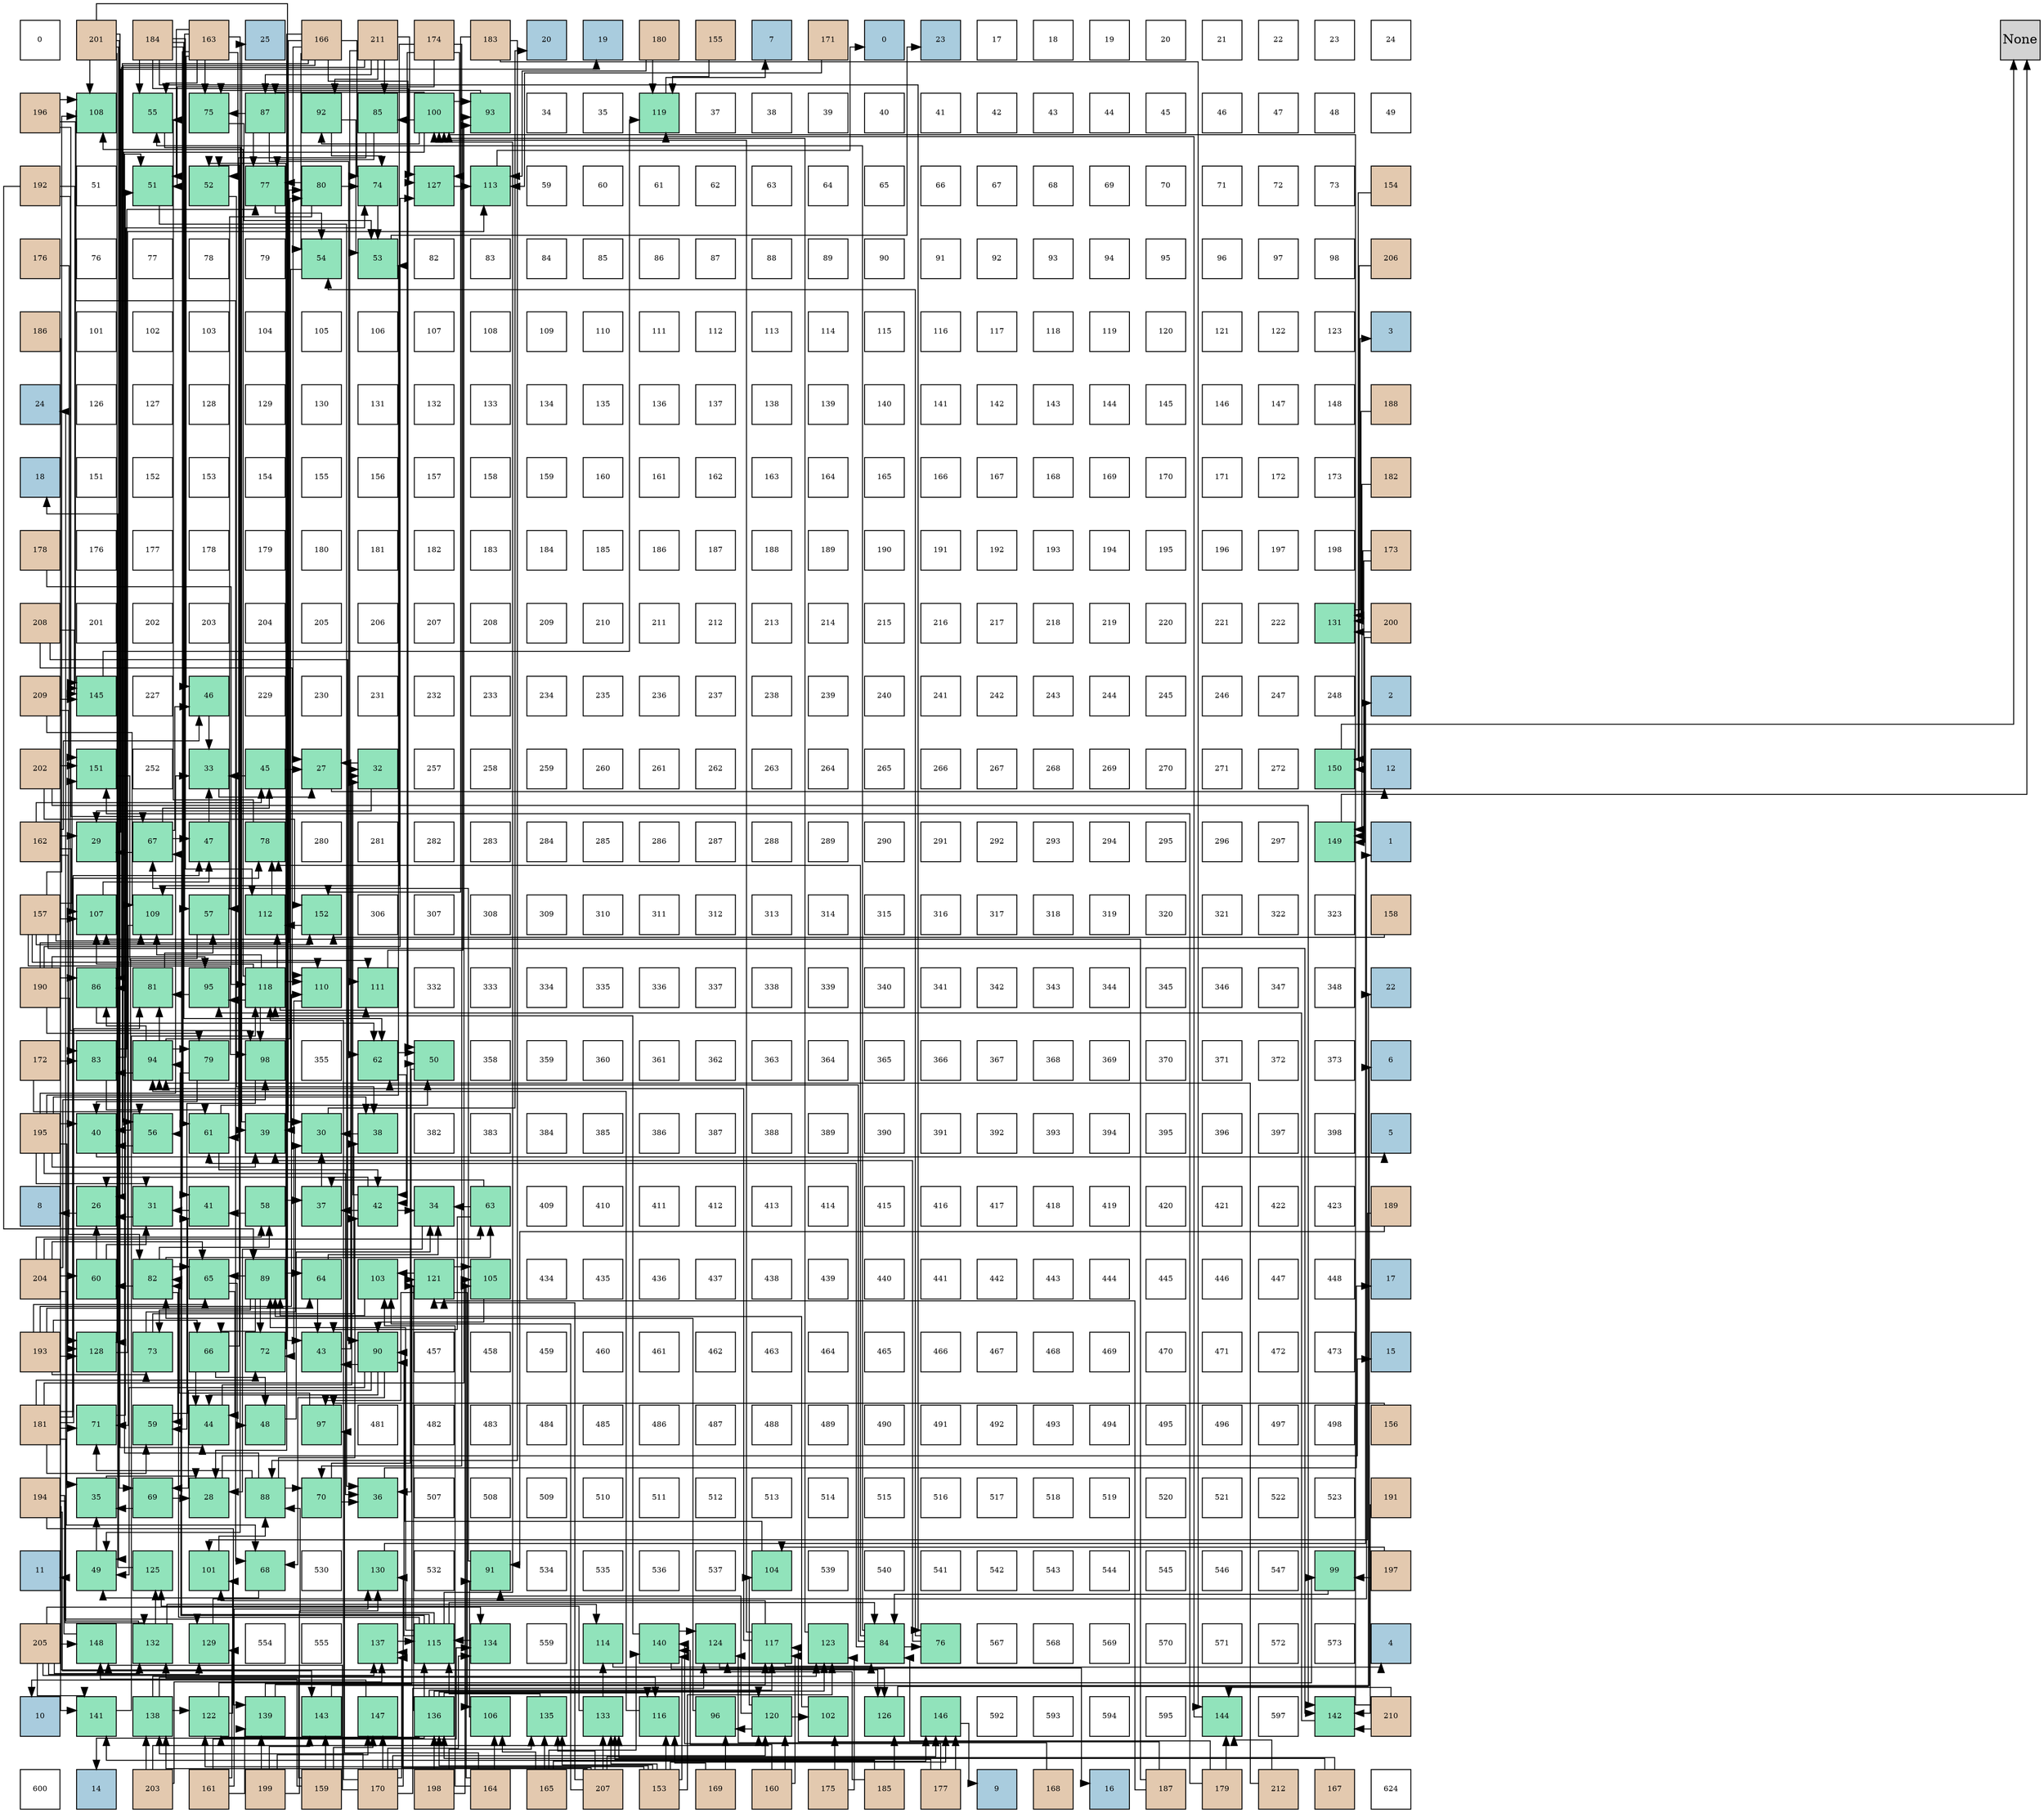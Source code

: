 digraph layout{
 rankdir=TB;
 splines=ortho;
 node [style=filled shape=square fixedsize=true width=0.6];
0[label="0", fontsize=8, fillcolor="#ffffff"];
1[label="201", fontsize=8, fillcolor="#e3c9af"];
2[label="184", fontsize=8, fillcolor="#e3c9af"];
3[label="163", fontsize=8, fillcolor="#e3c9af"];
4[label="25", fontsize=8, fillcolor="#a9ccde"];
5[label="166", fontsize=8, fillcolor="#e3c9af"];
6[label="211", fontsize=8, fillcolor="#e3c9af"];
7[label="174", fontsize=8, fillcolor="#e3c9af"];
8[label="183", fontsize=8, fillcolor="#e3c9af"];
9[label="20", fontsize=8, fillcolor="#a9ccde"];
10[label="19", fontsize=8, fillcolor="#a9ccde"];
11[label="180", fontsize=8, fillcolor="#e3c9af"];
12[label="155", fontsize=8, fillcolor="#e3c9af"];
13[label="7", fontsize=8, fillcolor="#a9ccde"];
14[label="171", fontsize=8, fillcolor="#e3c9af"];
15[label="0", fontsize=8, fillcolor="#a9ccde"];
16[label="23", fontsize=8, fillcolor="#a9ccde"];
17[label="17", fontsize=8, fillcolor="#ffffff"];
18[label="18", fontsize=8, fillcolor="#ffffff"];
19[label="19", fontsize=8, fillcolor="#ffffff"];
20[label="20", fontsize=8, fillcolor="#ffffff"];
21[label="21", fontsize=8, fillcolor="#ffffff"];
22[label="22", fontsize=8, fillcolor="#ffffff"];
23[label="23", fontsize=8, fillcolor="#ffffff"];
24[label="24", fontsize=8, fillcolor="#ffffff"];
25[label="196", fontsize=8, fillcolor="#e3c9af"];
26[label="108", fontsize=8, fillcolor="#91e3bb"];
27[label="55", fontsize=8, fillcolor="#91e3bb"];
28[label="75", fontsize=8, fillcolor="#91e3bb"];
29[label="87", fontsize=8, fillcolor="#91e3bb"];
30[label="92", fontsize=8, fillcolor="#91e3bb"];
31[label="85", fontsize=8, fillcolor="#91e3bb"];
32[label="100", fontsize=8, fillcolor="#91e3bb"];
33[label="93", fontsize=8, fillcolor="#91e3bb"];
34[label="34", fontsize=8, fillcolor="#ffffff"];
35[label="35", fontsize=8, fillcolor="#ffffff"];
36[label="119", fontsize=8, fillcolor="#91e3bb"];
37[label="37", fontsize=8, fillcolor="#ffffff"];
38[label="38", fontsize=8, fillcolor="#ffffff"];
39[label="39", fontsize=8, fillcolor="#ffffff"];
40[label="40", fontsize=8, fillcolor="#ffffff"];
41[label="41", fontsize=8, fillcolor="#ffffff"];
42[label="42", fontsize=8, fillcolor="#ffffff"];
43[label="43", fontsize=8, fillcolor="#ffffff"];
44[label="44", fontsize=8, fillcolor="#ffffff"];
45[label="45", fontsize=8, fillcolor="#ffffff"];
46[label="46", fontsize=8, fillcolor="#ffffff"];
47[label="47", fontsize=8, fillcolor="#ffffff"];
48[label="48", fontsize=8, fillcolor="#ffffff"];
49[label="49", fontsize=8, fillcolor="#ffffff"];
50[label="192", fontsize=8, fillcolor="#e3c9af"];
51[label="51", fontsize=8, fillcolor="#ffffff"];
52[label="51", fontsize=8, fillcolor="#91e3bb"];
53[label="52", fontsize=8, fillcolor="#91e3bb"];
54[label="77", fontsize=8, fillcolor="#91e3bb"];
55[label="80", fontsize=8, fillcolor="#91e3bb"];
56[label="74", fontsize=8, fillcolor="#91e3bb"];
57[label="127", fontsize=8, fillcolor="#91e3bb"];
58[label="113", fontsize=8, fillcolor="#91e3bb"];
59[label="59", fontsize=8, fillcolor="#ffffff"];
60[label="60", fontsize=8, fillcolor="#ffffff"];
61[label="61", fontsize=8, fillcolor="#ffffff"];
62[label="62", fontsize=8, fillcolor="#ffffff"];
63[label="63", fontsize=8, fillcolor="#ffffff"];
64[label="64", fontsize=8, fillcolor="#ffffff"];
65[label="65", fontsize=8, fillcolor="#ffffff"];
66[label="66", fontsize=8, fillcolor="#ffffff"];
67[label="67", fontsize=8, fillcolor="#ffffff"];
68[label="68", fontsize=8, fillcolor="#ffffff"];
69[label="69", fontsize=8, fillcolor="#ffffff"];
70[label="70", fontsize=8, fillcolor="#ffffff"];
71[label="71", fontsize=8, fillcolor="#ffffff"];
72[label="72", fontsize=8, fillcolor="#ffffff"];
73[label="73", fontsize=8, fillcolor="#ffffff"];
74[label="154", fontsize=8, fillcolor="#e3c9af"];
75[label="176", fontsize=8, fillcolor="#e3c9af"];
76[label="76", fontsize=8, fillcolor="#ffffff"];
77[label="77", fontsize=8, fillcolor="#ffffff"];
78[label="78", fontsize=8, fillcolor="#ffffff"];
79[label="79", fontsize=8, fillcolor="#ffffff"];
80[label="54", fontsize=8, fillcolor="#91e3bb"];
81[label="53", fontsize=8, fillcolor="#91e3bb"];
82[label="82", fontsize=8, fillcolor="#ffffff"];
83[label="83", fontsize=8, fillcolor="#ffffff"];
84[label="84", fontsize=8, fillcolor="#ffffff"];
85[label="85", fontsize=8, fillcolor="#ffffff"];
86[label="86", fontsize=8, fillcolor="#ffffff"];
87[label="87", fontsize=8, fillcolor="#ffffff"];
88[label="88", fontsize=8, fillcolor="#ffffff"];
89[label="89", fontsize=8, fillcolor="#ffffff"];
90[label="90", fontsize=8, fillcolor="#ffffff"];
91[label="91", fontsize=8, fillcolor="#ffffff"];
92[label="92", fontsize=8, fillcolor="#ffffff"];
93[label="93", fontsize=8, fillcolor="#ffffff"];
94[label="94", fontsize=8, fillcolor="#ffffff"];
95[label="95", fontsize=8, fillcolor="#ffffff"];
96[label="96", fontsize=8, fillcolor="#ffffff"];
97[label="97", fontsize=8, fillcolor="#ffffff"];
98[label="98", fontsize=8, fillcolor="#ffffff"];
99[label="206", fontsize=8, fillcolor="#e3c9af"];
100[label="186", fontsize=8, fillcolor="#e3c9af"];
101[label="101", fontsize=8, fillcolor="#ffffff"];
102[label="102", fontsize=8, fillcolor="#ffffff"];
103[label="103", fontsize=8, fillcolor="#ffffff"];
104[label="104", fontsize=8, fillcolor="#ffffff"];
105[label="105", fontsize=8, fillcolor="#ffffff"];
106[label="106", fontsize=8, fillcolor="#ffffff"];
107[label="107", fontsize=8, fillcolor="#ffffff"];
108[label="108", fontsize=8, fillcolor="#ffffff"];
109[label="109", fontsize=8, fillcolor="#ffffff"];
110[label="110", fontsize=8, fillcolor="#ffffff"];
111[label="111", fontsize=8, fillcolor="#ffffff"];
112[label="112", fontsize=8, fillcolor="#ffffff"];
113[label="113", fontsize=8, fillcolor="#ffffff"];
114[label="114", fontsize=8, fillcolor="#ffffff"];
115[label="115", fontsize=8, fillcolor="#ffffff"];
116[label="116", fontsize=8, fillcolor="#ffffff"];
117[label="117", fontsize=8, fillcolor="#ffffff"];
118[label="118", fontsize=8, fillcolor="#ffffff"];
119[label="119", fontsize=8, fillcolor="#ffffff"];
120[label="120", fontsize=8, fillcolor="#ffffff"];
121[label="121", fontsize=8, fillcolor="#ffffff"];
122[label="122", fontsize=8, fillcolor="#ffffff"];
123[label="123", fontsize=8, fillcolor="#ffffff"];
124[label="3", fontsize=8, fillcolor="#a9ccde"];
125[label="24", fontsize=8, fillcolor="#a9ccde"];
126[label="126", fontsize=8, fillcolor="#ffffff"];
127[label="127", fontsize=8, fillcolor="#ffffff"];
128[label="128", fontsize=8, fillcolor="#ffffff"];
129[label="129", fontsize=8, fillcolor="#ffffff"];
130[label="130", fontsize=8, fillcolor="#ffffff"];
131[label="131", fontsize=8, fillcolor="#ffffff"];
132[label="132", fontsize=8, fillcolor="#ffffff"];
133[label="133", fontsize=8, fillcolor="#ffffff"];
134[label="134", fontsize=8, fillcolor="#ffffff"];
135[label="135", fontsize=8, fillcolor="#ffffff"];
136[label="136", fontsize=8, fillcolor="#ffffff"];
137[label="137", fontsize=8, fillcolor="#ffffff"];
138[label="138", fontsize=8, fillcolor="#ffffff"];
139[label="139", fontsize=8, fillcolor="#ffffff"];
140[label="140", fontsize=8, fillcolor="#ffffff"];
141[label="141", fontsize=8, fillcolor="#ffffff"];
142[label="142", fontsize=8, fillcolor="#ffffff"];
143[label="143", fontsize=8, fillcolor="#ffffff"];
144[label="144", fontsize=8, fillcolor="#ffffff"];
145[label="145", fontsize=8, fillcolor="#ffffff"];
146[label="146", fontsize=8, fillcolor="#ffffff"];
147[label="147", fontsize=8, fillcolor="#ffffff"];
148[label="148", fontsize=8, fillcolor="#ffffff"];
149[label="188", fontsize=8, fillcolor="#e3c9af"];
150[label="18", fontsize=8, fillcolor="#a9ccde"];
151[label="151", fontsize=8, fillcolor="#ffffff"];
152[label="152", fontsize=8, fillcolor="#ffffff"];
153[label="153", fontsize=8, fillcolor="#ffffff"];
154[label="154", fontsize=8, fillcolor="#ffffff"];
155[label="155", fontsize=8, fillcolor="#ffffff"];
156[label="156", fontsize=8, fillcolor="#ffffff"];
157[label="157", fontsize=8, fillcolor="#ffffff"];
158[label="158", fontsize=8, fillcolor="#ffffff"];
159[label="159", fontsize=8, fillcolor="#ffffff"];
160[label="160", fontsize=8, fillcolor="#ffffff"];
161[label="161", fontsize=8, fillcolor="#ffffff"];
162[label="162", fontsize=8, fillcolor="#ffffff"];
163[label="163", fontsize=8, fillcolor="#ffffff"];
164[label="164", fontsize=8, fillcolor="#ffffff"];
165[label="165", fontsize=8, fillcolor="#ffffff"];
166[label="166", fontsize=8, fillcolor="#ffffff"];
167[label="167", fontsize=8, fillcolor="#ffffff"];
168[label="168", fontsize=8, fillcolor="#ffffff"];
169[label="169", fontsize=8, fillcolor="#ffffff"];
170[label="170", fontsize=8, fillcolor="#ffffff"];
171[label="171", fontsize=8, fillcolor="#ffffff"];
172[label="172", fontsize=8, fillcolor="#ffffff"];
173[label="173", fontsize=8, fillcolor="#ffffff"];
174[label="182", fontsize=8, fillcolor="#e3c9af"];
175[label="178", fontsize=8, fillcolor="#e3c9af"];
176[label="176", fontsize=8, fillcolor="#ffffff"];
177[label="177", fontsize=8, fillcolor="#ffffff"];
178[label="178", fontsize=8, fillcolor="#ffffff"];
179[label="179", fontsize=8, fillcolor="#ffffff"];
180[label="180", fontsize=8, fillcolor="#ffffff"];
181[label="181", fontsize=8, fillcolor="#ffffff"];
182[label="182", fontsize=8, fillcolor="#ffffff"];
183[label="183", fontsize=8, fillcolor="#ffffff"];
184[label="184", fontsize=8, fillcolor="#ffffff"];
185[label="185", fontsize=8, fillcolor="#ffffff"];
186[label="186", fontsize=8, fillcolor="#ffffff"];
187[label="187", fontsize=8, fillcolor="#ffffff"];
188[label="188", fontsize=8, fillcolor="#ffffff"];
189[label="189", fontsize=8, fillcolor="#ffffff"];
190[label="190", fontsize=8, fillcolor="#ffffff"];
191[label="191", fontsize=8, fillcolor="#ffffff"];
192[label="192", fontsize=8, fillcolor="#ffffff"];
193[label="193", fontsize=8, fillcolor="#ffffff"];
194[label="194", fontsize=8, fillcolor="#ffffff"];
195[label="195", fontsize=8, fillcolor="#ffffff"];
196[label="196", fontsize=8, fillcolor="#ffffff"];
197[label="197", fontsize=8, fillcolor="#ffffff"];
198[label="198", fontsize=8, fillcolor="#ffffff"];
199[label="173", fontsize=8, fillcolor="#e3c9af"];
200[label="208", fontsize=8, fillcolor="#e3c9af"];
201[label="201", fontsize=8, fillcolor="#ffffff"];
202[label="202", fontsize=8, fillcolor="#ffffff"];
203[label="203", fontsize=8, fillcolor="#ffffff"];
204[label="204", fontsize=8, fillcolor="#ffffff"];
205[label="205", fontsize=8, fillcolor="#ffffff"];
206[label="206", fontsize=8, fillcolor="#ffffff"];
207[label="207", fontsize=8, fillcolor="#ffffff"];
208[label="208", fontsize=8, fillcolor="#ffffff"];
209[label="209", fontsize=8, fillcolor="#ffffff"];
210[label="210", fontsize=8, fillcolor="#ffffff"];
211[label="211", fontsize=8, fillcolor="#ffffff"];
212[label="212", fontsize=8, fillcolor="#ffffff"];
213[label="213", fontsize=8, fillcolor="#ffffff"];
214[label="214", fontsize=8, fillcolor="#ffffff"];
215[label="215", fontsize=8, fillcolor="#ffffff"];
216[label="216", fontsize=8, fillcolor="#ffffff"];
217[label="217", fontsize=8, fillcolor="#ffffff"];
218[label="218", fontsize=8, fillcolor="#ffffff"];
219[label="219", fontsize=8, fillcolor="#ffffff"];
220[label="220", fontsize=8, fillcolor="#ffffff"];
221[label="221", fontsize=8, fillcolor="#ffffff"];
222[label="222", fontsize=8, fillcolor="#ffffff"];
223[label="131", fontsize=8, fillcolor="#91e3bb"];
224[label="200", fontsize=8, fillcolor="#e3c9af"];
225[label="209", fontsize=8, fillcolor="#e3c9af"];
226[label="145", fontsize=8, fillcolor="#91e3bb"];
227[label="227", fontsize=8, fillcolor="#ffffff"];
228[label="46", fontsize=8, fillcolor="#91e3bb"];
229[label="229", fontsize=8, fillcolor="#ffffff"];
230[label="230", fontsize=8, fillcolor="#ffffff"];
231[label="231", fontsize=8, fillcolor="#ffffff"];
232[label="232", fontsize=8, fillcolor="#ffffff"];
233[label="233", fontsize=8, fillcolor="#ffffff"];
234[label="234", fontsize=8, fillcolor="#ffffff"];
235[label="235", fontsize=8, fillcolor="#ffffff"];
236[label="236", fontsize=8, fillcolor="#ffffff"];
237[label="237", fontsize=8, fillcolor="#ffffff"];
238[label="238", fontsize=8, fillcolor="#ffffff"];
239[label="239", fontsize=8, fillcolor="#ffffff"];
240[label="240", fontsize=8, fillcolor="#ffffff"];
241[label="241", fontsize=8, fillcolor="#ffffff"];
242[label="242", fontsize=8, fillcolor="#ffffff"];
243[label="243", fontsize=8, fillcolor="#ffffff"];
244[label="244", fontsize=8, fillcolor="#ffffff"];
245[label="245", fontsize=8, fillcolor="#ffffff"];
246[label="246", fontsize=8, fillcolor="#ffffff"];
247[label="247", fontsize=8, fillcolor="#ffffff"];
248[label="248", fontsize=8, fillcolor="#ffffff"];
249[label="2", fontsize=8, fillcolor="#a9ccde"];
250[label="202", fontsize=8, fillcolor="#e3c9af"];
251[label="151", fontsize=8, fillcolor="#91e3bb"];
252[label="252", fontsize=8, fillcolor="#ffffff"];
253[label="33", fontsize=8, fillcolor="#91e3bb"];
254[label="45", fontsize=8, fillcolor="#91e3bb"];
255[label="27", fontsize=8, fillcolor="#91e3bb"];
256[label="32", fontsize=8, fillcolor="#91e3bb"];
257[label="257", fontsize=8, fillcolor="#ffffff"];
258[label="258", fontsize=8, fillcolor="#ffffff"];
259[label="259", fontsize=8, fillcolor="#ffffff"];
260[label="260", fontsize=8, fillcolor="#ffffff"];
261[label="261", fontsize=8, fillcolor="#ffffff"];
262[label="262", fontsize=8, fillcolor="#ffffff"];
263[label="263", fontsize=8, fillcolor="#ffffff"];
264[label="264", fontsize=8, fillcolor="#ffffff"];
265[label="265", fontsize=8, fillcolor="#ffffff"];
266[label="266", fontsize=8, fillcolor="#ffffff"];
267[label="267", fontsize=8, fillcolor="#ffffff"];
268[label="268", fontsize=8, fillcolor="#ffffff"];
269[label="269", fontsize=8, fillcolor="#ffffff"];
270[label="270", fontsize=8, fillcolor="#ffffff"];
271[label="271", fontsize=8, fillcolor="#ffffff"];
272[label="272", fontsize=8, fillcolor="#ffffff"];
273[label="150", fontsize=8, fillcolor="#91e3bb"];
274[label="12", fontsize=8, fillcolor="#a9ccde"];
275[label="162", fontsize=8, fillcolor="#e3c9af"];
276[label="29", fontsize=8, fillcolor="#91e3bb"];
277[label="67", fontsize=8, fillcolor="#91e3bb"];
278[label="47", fontsize=8, fillcolor="#91e3bb"];
279[label="78", fontsize=8, fillcolor="#91e3bb"];
280[label="280", fontsize=8, fillcolor="#ffffff"];
281[label="281", fontsize=8, fillcolor="#ffffff"];
282[label="282", fontsize=8, fillcolor="#ffffff"];
283[label="283", fontsize=8, fillcolor="#ffffff"];
284[label="284", fontsize=8, fillcolor="#ffffff"];
285[label="285", fontsize=8, fillcolor="#ffffff"];
286[label="286", fontsize=8, fillcolor="#ffffff"];
287[label="287", fontsize=8, fillcolor="#ffffff"];
288[label="288", fontsize=8, fillcolor="#ffffff"];
289[label="289", fontsize=8, fillcolor="#ffffff"];
290[label="290", fontsize=8, fillcolor="#ffffff"];
291[label="291", fontsize=8, fillcolor="#ffffff"];
292[label="292", fontsize=8, fillcolor="#ffffff"];
293[label="293", fontsize=8, fillcolor="#ffffff"];
294[label="294", fontsize=8, fillcolor="#ffffff"];
295[label="295", fontsize=8, fillcolor="#ffffff"];
296[label="296", fontsize=8, fillcolor="#ffffff"];
297[label="297", fontsize=8, fillcolor="#ffffff"];
298[label="149", fontsize=8, fillcolor="#91e3bb"];
299[label="1", fontsize=8, fillcolor="#a9ccde"];
300[label="157", fontsize=8, fillcolor="#e3c9af"];
301[label="107", fontsize=8, fillcolor="#91e3bb"];
302[label="109", fontsize=8, fillcolor="#91e3bb"];
303[label="57", fontsize=8, fillcolor="#91e3bb"];
304[label="112", fontsize=8, fillcolor="#91e3bb"];
305[label="152", fontsize=8, fillcolor="#91e3bb"];
306[label="306", fontsize=8, fillcolor="#ffffff"];
307[label="307", fontsize=8, fillcolor="#ffffff"];
308[label="308", fontsize=8, fillcolor="#ffffff"];
309[label="309", fontsize=8, fillcolor="#ffffff"];
310[label="310", fontsize=8, fillcolor="#ffffff"];
311[label="311", fontsize=8, fillcolor="#ffffff"];
312[label="312", fontsize=8, fillcolor="#ffffff"];
313[label="313", fontsize=8, fillcolor="#ffffff"];
314[label="314", fontsize=8, fillcolor="#ffffff"];
315[label="315", fontsize=8, fillcolor="#ffffff"];
316[label="316", fontsize=8, fillcolor="#ffffff"];
317[label="317", fontsize=8, fillcolor="#ffffff"];
318[label="318", fontsize=8, fillcolor="#ffffff"];
319[label="319", fontsize=8, fillcolor="#ffffff"];
320[label="320", fontsize=8, fillcolor="#ffffff"];
321[label="321", fontsize=8, fillcolor="#ffffff"];
322[label="322", fontsize=8, fillcolor="#ffffff"];
323[label="323", fontsize=8, fillcolor="#ffffff"];
324[label="158", fontsize=8, fillcolor="#e3c9af"];
325[label="190", fontsize=8, fillcolor="#e3c9af"];
326[label="86", fontsize=8, fillcolor="#91e3bb"];
327[label="81", fontsize=8, fillcolor="#91e3bb"];
328[label="95", fontsize=8, fillcolor="#91e3bb"];
329[label="118", fontsize=8, fillcolor="#91e3bb"];
330[label="110", fontsize=8, fillcolor="#91e3bb"];
331[label="111", fontsize=8, fillcolor="#91e3bb"];
332[label="332", fontsize=8, fillcolor="#ffffff"];
333[label="333", fontsize=8, fillcolor="#ffffff"];
334[label="334", fontsize=8, fillcolor="#ffffff"];
335[label="335", fontsize=8, fillcolor="#ffffff"];
336[label="336", fontsize=8, fillcolor="#ffffff"];
337[label="337", fontsize=8, fillcolor="#ffffff"];
338[label="338", fontsize=8, fillcolor="#ffffff"];
339[label="339", fontsize=8, fillcolor="#ffffff"];
340[label="340", fontsize=8, fillcolor="#ffffff"];
341[label="341", fontsize=8, fillcolor="#ffffff"];
342[label="342", fontsize=8, fillcolor="#ffffff"];
343[label="343", fontsize=8, fillcolor="#ffffff"];
344[label="344", fontsize=8, fillcolor="#ffffff"];
345[label="345", fontsize=8, fillcolor="#ffffff"];
346[label="346", fontsize=8, fillcolor="#ffffff"];
347[label="347", fontsize=8, fillcolor="#ffffff"];
348[label="348", fontsize=8, fillcolor="#ffffff"];
349[label="22", fontsize=8, fillcolor="#a9ccde"];
350[label="172", fontsize=8, fillcolor="#e3c9af"];
351[label="83", fontsize=8, fillcolor="#91e3bb"];
352[label="94", fontsize=8, fillcolor="#91e3bb"];
353[label="79", fontsize=8, fillcolor="#91e3bb"];
354[label="98", fontsize=8, fillcolor="#91e3bb"];
355[label="355", fontsize=8, fillcolor="#ffffff"];
356[label="62", fontsize=8, fillcolor="#91e3bb"];
357[label="50", fontsize=8, fillcolor="#91e3bb"];
358[label="358", fontsize=8, fillcolor="#ffffff"];
359[label="359", fontsize=8, fillcolor="#ffffff"];
360[label="360", fontsize=8, fillcolor="#ffffff"];
361[label="361", fontsize=8, fillcolor="#ffffff"];
362[label="362", fontsize=8, fillcolor="#ffffff"];
363[label="363", fontsize=8, fillcolor="#ffffff"];
364[label="364", fontsize=8, fillcolor="#ffffff"];
365[label="365", fontsize=8, fillcolor="#ffffff"];
366[label="366", fontsize=8, fillcolor="#ffffff"];
367[label="367", fontsize=8, fillcolor="#ffffff"];
368[label="368", fontsize=8, fillcolor="#ffffff"];
369[label="369", fontsize=8, fillcolor="#ffffff"];
370[label="370", fontsize=8, fillcolor="#ffffff"];
371[label="371", fontsize=8, fillcolor="#ffffff"];
372[label="372", fontsize=8, fillcolor="#ffffff"];
373[label="373", fontsize=8, fillcolor="#ffffff"];
374[label="6", fontsize=8, fillcolor="#a9ccde"];
375[label="195", fontsize=8, fillcolor="#e3c9af"];
376[label="40", fontsize=8, fillcolor="#91e3bb"];
377[label="56", fontsize=8, fillcolor="#91e3bb"];
378[label="61", fontsize=8, fillcolor="#91e3bb"];
379[label="39", fontsize=8, fillcolor="#91e3bb"];
380[label="30", fontsize=8, fillcolor="#91e3bb"];
381[label="38", fontsize=8, fillcolor="#91e3bb"];
382[label="382", fontsize=8, fillcolor="#ffffff"];
383[label="383", fontsize=8, fillcolor="#ffffff"];
384[label="384", fontsize=8, fillcolor="#ffffff"];
385[label="385", fontsize=8, fillcolor="#ffffff"];
386[label="386", fontsize=8, fillcolor="#ffffff"];
387[label="387", fontsize=8, fillcolor="#ffffff"];
388[label="388", fontsize=8, fillcolor="#ffffff"];
389[label="389", fontsize=8, fillcolor="#ffffff"];
390[label="390", fontsize=8, fillcolor="#ffffff"];
391[label="391", fontsize=8, fillcolor="#ffffff"];
392[label="392", fontsize=8, fillcolor="#ffffff"];
393[label="393", fontsize=8, fillcolor="#ffffff"];
394[label="394", fontsize=8, fillcolor="#ffffff"];
395[label="395", fontsize=8, fillcolor="#ffffff"];
396[label="396", fontsize=8, fillcolor="#ffffff"];
397[label="397", fontsize=8, fillcolor="#ffffff"];
398[label="398", fontsize=8, fillcolor="#ffffff"];
399[label="5", fontsize=8, fillcolor="#a9ccde"];
400[label="8", fontsize=8, fillcolor="#a9ccde"];
401[label="26", fontsize=8, fillcolor="#91e3bb"];
402[label="31", fontsize=8, fillcolor="#91e3bb"];
403[label="41", fontsize=8, fillcolor="#91e3bb"];
404[label="58", fontsize=8, fillcolor="#91e3bb"];
405[label="37", fontsize=8, fillcolor="#91e3bb"];
406[label="42", fontsize=8, fillcolor="#91e3bb"];
407[label="34", fontsize=8, fillcolor="#91e3bb"];
408[label="63", fontsize=8, fillcolor="#91e3bb"];
409[label="409", fontsize=8, fillcolor="#ffffff"];
410[label="410", fontsize=8, fillcolor="#ffffff"];
411[label="411", fontsize=8, fillcolor="#ffffff"];
412[label="412", fontsize=8, fillcolor="#ffffff"];
413[label="413", fontsize=8, fillcolor="#ffffff"];
414[label="414", fontsize=8, fillcolor="#ffffff"];
415[label="415", fontsize=8, fillcolor="#ffffff"];
416[label="416", fontsize=8, fillcolor="#ffffff"];
417[label="417", fontsize=8, fillcolor="#ffffff"];
418[label="418", fontsize=8, fillcolor="#ffffff"];
419[label="419", fontsize=8, fillcolor="#ffffff"];
420[label="420", fontsize=8, fillcolor="#ffffff"];
421[label="421", fontsize=8, fillcolor="#ffffff"];
422[label="422", fontsize=8, fillcolor="#ffffff"];
423[label="423", fontsize=8, fillcolor="#ffffff"];
424[label="189", fontsize=8, fillcolor="#e3c9af"];
425[label="204", fontsize=8, fillcolor="#e3c9af"];
426[label="60", fontsize=8, fillcolor="#91e3bb"];
427[label="82", fontsize=8, fillcolor="#91e3bb"];
428[label="65", fontsize=8, fillcolor="#91e3bb"];
429[label="89", fontsize=8, fillcolor="#91e3bb"];
430[label="64", fontsize=8, fillcolor="#91e3bb"];
431[label="103", fontsize=8, fillcolor="#91e3bb"];
432[label="121", fontsize=8, fillcolor="#91e3bb"];
433[label="105", fontsize=8, fillcolor="#91e3bb"];
434[label="434", fontsize=8, fillcolor="#ffffff"];
435[label="435", fontsize=8, fillcolor="#ffffff"];
436[label="436", fontsize=8, fillcolor="#ffffff"];
437[label="437", fontsize=8, fillcolor="#ffffff"];
438[label="438", fontsize=8, fillcolor="#ffffff"];
439[label="439", fontsize=8, fillcolor="#ffffff"];
440[label="440", fontsize=8, fillcolor="#ffffff"];
441[label="441", fontsize=8, fillcolor="#ffffff"];
442[label="442", fontsize=8, fillcolor="#ffffff"];
443[label="443", fontsize=8, fillcolor="#ffffff"];
444[label="444", fontsize=8, fillcolor="#ffffff"];
445[label="445", fontsize=8, fillcolor="#ffffff"];
446[label="446", fontsize=8, fillcolor="#ffffff"];
447[label="447", fontsize=8, fillcolor="#ffffff"];
448[label="448", fontsize=8, fillcolor="#ffffff"];
449[label="17", fontsize=8, fillcolor="#a9ccde"];
450[label="193", fontsize=8, fillcolor="#e3c9af"];
451[label="128", fontsize=8, fillcolor="#91e3bb"];
452[label="73", fontsize=8, fillcolor="#91e3bb"];
453[label="66", fontsize=8, fillcolor="#91e3bb"];
454[label="72", fontsize=8, fillcolor="#91e3bb"];
455[label="43", fontsize=8, fillcolor="#91e3bb"];
456[label="90", fontsize=8, fillcolor="#91e3bb"];
457[label="457", fontsize=8, fillcolor="#ffffff"];
458[label="458", fontsize=8, fillcolor="#ffffff"];
459[label="459", fontsize=8, fillcolor="#ffffff"];
460[label="460", fontsize=8, fillcolor="#ffffff"];
461[label="461", fontsize=8, fillcolor="#ffffff"];
462[label="462", fontsize=8, fillcolor="#ffffff"];
463[label="463", fontsize=8, fillcolor="#ffffff"];
464[label="464", fontsize=8, fillcolor="#ffffff"];
465[label="465", fontsize=8, fillcolor="#ffffff"];
466[label="466", fontsize=8, fillcolor="#ffffff"];
467[label="467", fontsize=8, fillcolor="#ffffff"];
468[label="468", fontsize=8, fillcolor="#ffffff"];
469[label="469", fontsize=8, fillcolor="#ffffff"];
470[label="470", fontsize=8, fillcolor="#ffffff"];
471[label="471", fontsize=8, fillcolor="#ffffff"];
472[label="472", fontsize=8, fillcolor="#ffffff"];
473[label="473", fontsize=8, fillcolor="#ffffff"];
474[label="15", fontsize=8, fillcolor="#a9ccde"];
475[label="181", fontsize=8, fillcolor="#e3c9af"];
476[label="71", fontsize=8, fillcolor="#91e3bb"];
477[label="59", fontsize=8, fillcolor="#91e3bb"];
478[label="44", fontsize=8, fillcolor="#91e3bb"];
479[label="48", fontsize=8, fillcolor="#91e3bb"];
480[label="97", fontsize=8, fillcolor="#91e3bb"];
481[label="481", fontsize=8, fillcolor="#ffffff"];
482[label="482", fontsize=8, fillcolor="#ffffff"];
483[label="483", fontsize=8, fillcolor="#ffffff"];
484[label="484", fontsize=8, fillcolor="#ffffff"];
485[label="485", fontsize=8, fillcolor="#ffffff"];
486[label="486", fontsize=8, fillcolor="#ffffff"];
487[label="487", fontsize=8, fillcolor="#ffffff"];
488[label="488", fontsize=8, fillcolor="#ffffff"];
489[label="489", fontsize=8, fillcolor="#ffffff"];
490[label="490", fontsize=8, fillcolor="#ffffff"];
491[label="491", fontsize=8, fillcolor="#ffffff"];
492[label="492", fontsize=8, fillcolor="#ffffff"];
493[label="493", fontsize=8, fillcolor="#ffffff"];
494[label="494", fontsize=8, fillcolor="#ffffff"];
495[label="495", fontsize=8, fillcolor="#ffffff"];
496[label="496", fontsize=8, fillcolor="#ffffff"];
497[label="497", fontsize=8, fillcolor="#ffffff"];
498[label="498", fontsize=8, fillcolor="#ffffff"];
499[label="156", fontsize=8, fillcolor="#e3c9af"];
500[label="194", fontsize=8, fillcolor="#e3c9af"];
501[label="35", fontsize=8, fillcolor="#91e3bb"];
502[label="69", fontsize=8, fillcolor="#91e3bb"];
503[label="28", fontsize=8, fillcolor="#91e3bb"];
504[label="88", fontsize=8, fillcolor="#91e3bb"];
505[label="70", fontsize=8, fillcolor="#91e3bb"];
506[label="36", fontsize=8, fillcolor="#91e3bb"];
507[label="507", fontsize=8, fillcolor="#ffffff"];
508[label="508", fontsize=8, fillcolor="#ffffff"];
509[label="509", fontsize=8, fillcolor="#ffffff"];
510[label="510", fontsize=8, fillcolor="#ffffff"];
511[label="511", fontsize=8, fillcolor="#ffffff"];
512[label="512", fontsize=8, fillcolor="#ffffff"];
513[label="513", fontsize=8, fillcolor="#ffffff"];
514[label="514", fontsize=8, fillcolor="#ffffff"];
515[label="515", fontsize=8, fillcolor="#ffffff"];
516[label="516", fontsize=8, fillcolor="#ffffff"];
517[label="517", fontsize=8, fillcolor="#ffffff"];
518[label="518", fontsize=8, fillcolor="#ffffff"];
519[label="519", fontsize=8, fillcolor="#ffffff"];
520[label="520", fontsize=8, fillcolor="#ffffff"];
521[label="521", fontsize=8, fillcolor="#ffffff"];
522[label="522", fontsize=8, fillcolor="#ffffff"];
523[label="523", fontsize=8, fillcolor="#ffffff"];
524[label="191", fontsize=8, fillcolor="#e3c9af"];
525[label="11", fontsize=8, fillcolor="#a9ccde"];
526[label="49", fontsize=8, fillcolor="#91e3bb"];
527[label="125", fontsize=8, fillcolor="#91e3bb"];
528[label="101", fontsize=8, fillcolor="#91e3bb"];
529[label="68", fontsize=8, fillcolor="#91e3bb"];
530[label="530", fontsize=8, fillcolor="#ffffff"];
531[label="130", fontsize=8, fillcolor="#91e3bb"];
532[label="532", fontsize=8, fillcolor="#ffffff"];
533[label="91", fontsize=8, fillcolor="#91e3bb"];
534[label="534", fontsize=8, fillcolor="#ffffff"];
535[label="535", fontsize=8, fillcolor="#ffffff"];
536[label="536", fontsize=8, fillcolor="#ffffff"];
537[label="537", fontsize=8, fillcolor="#ffffff"];
538[label="104", fontsize=8, fillcolor="#91e3bb"];
539[label="539", fontsize=8, fillcolor="#ffffff"];
540[label="540", fontsize=8, fillcolor="#ffffff"];
541[label="541", fontsize=8, fillcolor="#ffffff"];
542[label="542", fontsize=8, fillcolor="#ffffff"];
543[label="543", fontsize=8, fillcolor="#ffffff"];
544[label="544", fontsize=8, fillcolor="#ffffff"];
545[label="545", fontsize=8, fillcolor="#ffffff"];
546[label="546", fontsize=8, fillcolor="#ffffff"];
547[label="547", fontsize=8, fillcolor="#ffffff"];
548[label="99", fontsize=8, fillcolor="#91e3bb"];
549[label="197", fontsize=8, fillcolor="#e3c9af"];
550[label="205", fontsize=8, fillcolor="#e3c9af"];
551[label="148", fontsize=8, fillcolor="#91e3bb"];
552[label="132", fontsize=8, fillcolor="#91e3bb"];
553[label="129", fontsize=8, fillcolor="#91e3bb"];
554[label="554", fontsize=8, fillcolor="#ffffff"];
555[label="555", fontsize=8, fillcolor="#ffffff"];
556[label="137", fontsize=8, fillcolor="#91e3bb"];
557[label="115", fontsize=8, fillcolor="#91e3bb"];
558[label="134", fontsize=8, fillcolor="#91e3bb"];
559[label="559", fontsize=8, fillcolor="#ffffff"];
560[label="114", fontsize=8, fillcolor="#91e3bb"];
561[label="140", fontsize=8, fillcolor="#91e3bb"];
562[label="124", fontsize=8, fillcolor="#91e3bb"];
563[label="117", fontsize=8, fillcolor="#91e3bb"];
564[label="123", fontsize=8, fillcolor="#91e3bb"];
565[label="84", fontsize=8, fillcolor="#91e3bb"];
566[label="76", fontsize=8, fillcolor="#91e3bb"];
567[label="567", fontsize=8, fillcolor="#ffffff"];
568[label="568", fontsize=8, fillcolor="#ffffff"];
569[label="569", fontsize=8, fillcolor="#ffffff"];
570[label="570", fontsize=8, fillcolor="#ffffff"];
571[label="571", fontsize=8, fillcolor="#ffffff"];
572[label="572", fontsize=8, fillcolor="#ffffff"];
573[label="573", fontsize=8, fillcolor="#ffffff"];
574[label="4", fontsize=8, fillcolor="#a9ccde"];
575[label="10", fontsize=8, fillcolor="#a9ccde"];
576[label="141", fontsize=8, fillcolor="#91e3bb"];
577[label="138", fontsize=8, fillcolor="#91e3bb"];
578[label="122", fontsize=8, fillcolor="#91e3bb"];
579[label="139", fontsize=8, fillcolor="#91e3bb"];
580[label="143", fontsize=8, fillcolor="#91e3bb"];
581[label="147", fontsize=8, fillcolor="#91e3bb"];
582[label="136", fontsize=8, fillcolor="#91e3bb"];
583[label="106", fontsize=8, fillcolor="#91e3bb"];
584[label="135", fontsize=8, fillcolor="#91e3bb"];
585[label="133", fontsize=8, fillcolor="#91e3bb"];
586[label="116", fontsize=8, fillcolor="#91e3bb"];
587[label="96", fontsize=8, fillcolor="#91e3bb"];
588[label="120", fontsize=8, fillcolor="#91e3bb"];
589[label="102", fontsize=8, fillcolor="#91e3bb"];
590[label="126", fontsize=8, fillcolor="#91e3bb"];
591[label="146", fontsize=8, fillcolor="#91e3bb"];
592[label="592", fontsize=8, fillcolor="#ffffff"];
593[label="593", fontsize=8, fillcolor="#ffffff"];
594[label="594", fontsize=8, fillcolor="#ffffff"];
595[label="595", fontsize=8, fillcolor="#ffffff"];
596[label="144", fontsize=8, fillcolor="#91e3bb"];
597[label="597", fontsize=8, fillcolor="#ffffff"];
598[label="142", fontsize=8, fillcolor="#91e3bb"];
599[label="210", fontsize=8, fillcolor="#e3c9af"];
600[label="600", fontsize=8, fillcolor="#ffffff"];
601[label="14", fontsize=8, fillcolor="#a9ccde"];
602[label="203", fontsize=8, fillcolor="#e3c9af"];
603[label="161", fontsize=8, fillcolor="#e3c9af"];
604[label="199", fontsize=8, fillcolor="#e3c9af"];
605[label="159", fontsize=8, fillcolor="#e3c9af"];
606[label="170", fontsize=8, fillcolor="#e3c9af"];
607[label="198", fontsize=8, fillcolor="#e3c9af"];
608[label="164", fontsize=8, fillcolor="#e3c9af"];
609[label="165", fontsize=8, fillcolor="#e3c9af"];
610[label="207", fontsize=8, fillcolor="#e3c9af"];
611[label="153", fontsize=8, fillcolor="#e3c9af"];
612[label="169", fontsize=8, fillcolor="#e3c9af"];
613[label="160", fontsize=8, fillcolor="#e3c9af"];
614[label="175", fontsize=8, fillcolor="#e3c9af"];
615[label="185", fontsize=8, fillcolor="#e3c9af"];
616[label="177", fontsize=8, fillcolor="#e3c9af"];
617[label="9", fontsize=8, fillcolor="#a9ccde"];
618[label="168", fontsize=8, fillcolor="#e3c9af"];
619[label="16", fontsize=8, fillcolor="#a9ccde"];
620[label="187", fontsize=8, fillcolor="#e3c9af"];
621[label="179", fontsize=8, fillcolor="#e3c9af"];
622[label="212", fontsize=8, fillcolor="#e3c9af"];
623[label="167", fontsize=8, fillcolor="#e3c9af"];
624[label="624", fontsize=8, fillcolor="#ffffff"];
edge [constraint=false, style=vis];401 -> 400;
255 -> 274;
503 -> 474;
276 -> 10;
380 -> 9;
402 -> 401;
256 -> 255;
256 -> 276;
253 -> 255;
407 -> 503;
501 -> 503;
506 -> 449;
405 -> 380;
381 -> 380;
379 -> 4;
376 -> 399;
403 -> 402;
406 -> 401;
406 -> 256;
406 -> 407;
406 -> 405;
455 -> 256;
478 -> 256;
254 -> 255;
254 -> 253;
228 -> 253;
278 -> 253;
479 -> 407;
526 -> 501;
357 -> 506;
52 -> 506;
53 -> 381;
81 -> 16;
80 -> 379;
27 -> 379;
377 -> 376;
303 -> 376;
404 -> 405;
404 -> 403;
477 -> 403;
426 -> 401;
426 -> 402;
378 -> 406;
378 -> 357;
356 -> 406;
356 -> 357;
408 -> 407;
408 -> 405;
408 -> 455;
430 -> 407;
430 -> 455;
428 -> 478;
428 -> 479;
453 -> 478;
453 -> 479;
453 -> 53;
277 -> 276;
277 -> 254;
277 -> 228;
277 -> 278;
529 -> 526;
502 -> 503;
502 -> 501;
505 -> 506;
505 -> 357;
476 -> 52;
454 -> 53;
452 -> 380;
452 -> 381;
56 -> 81;
28 -> 81;
566 -> 379;
566 -> 80;
54 -> 80;
279 -> 27;
353 -> 376;
353 -> 377;
55 -> 303;
55 -> 56;
55 -> 54;
327 -> 303;
427 -> 404;
427 -> 477;
427 -> 426;
427 -> 408;
427 -> 428;
351 -> 378;
351 -> 56;
351 -> 54;
565 -> 27;
565 -> 378;
565 -> 356;
565 -> 566;
565 -> 279;
31 -> 378;
31 -> 54;
326 -> 356;
29 -> 356;
29 -> 28;
29 -> 54;
504 -> 406;
504 -> 52;
504 -> 505;
504 -> 476;
429 -> 430;
429 -> 428;
429 -> 453;
429 -> 454;
429 -> 452;
456 -> 455;
456 -> 478;
456 -> 526;
456 -> 529;
456 -> 502;
533 -> 277;
30 -> 81;
30 -> 56;
33 -> 28;
352 -> 353;
352 -> 55;
352 -> 327;
352 -> 351;
352 -> 326;
328 -> 327;
587 -> 427;
480 -> 427;
354 -> 477;
548 -> 565;
32 -> 31;
32 -> 326;
32 -> 29;
32 -> 30;
32 -> 33;
528 -> 504;
589 -> 429;
431 -> 429;
538 -> 456;
433 -> 456;
583 -> 533;
301 -> 278;
26 -> 529;
302 -> 476;
330 -> 454;
331 -> 33;
304 -> 279;
58 -> 15;
560 -> 574;
557 -> 277;
557 -> 427;
557 -> 565;
557 -> 504;
557 -> 429;
557 -> 456;
557 -> 352;
557 -> 32;
586 -> 352;
563 -> 565;
563 -> 352;
563 -> 32;
563 -> 528;
329 -> 328;
329 -> 354;
329 -> 301;
329 -> 26;
329 -> 302;
329 -> 330;
329 -> 331;
329 -> 304;
36 -> 13;
588 -> 533;
588 -> 587;
588 -> 589;
588 -> 538;
432 -> 480;
432 -> 431;
432 -> 433;
432 -> 583;
578 -> 548;
578 -> 528;
564 -> 32;
562 -> 619;
527 -> 150;
590 -> 349;
57 -> 58;
451 -> 58;
553 -> 299;
531 -> 249;
223 -> 124;
552 -> 125;
552 -> 560;
552 -> 527;
585 -> 560;
585 -> 527;
558 -> 557;
584 -> 557;
582 -> 601;
582 -> 557;
582 -> 586;
582 -> 563;
582 -> 588;
582 -> 432;
582 -> 578;
582 -> 564;
556 -> 557;
577 -> 586;
577 -> 578;
577 -> 564;
579 -> 563;
579 -> 432;
561 -> 329;
561 -> 562;
561 -> 590;
576 -> 329;
598 -> 328;
580 -> 374;
596 -> 36;
226 -> 36;
591 -> 617;
581 -> 575;
551 -> 525;
298 -> None;
273 -> None;
251 -> 331;
305 -> 304;
611 -> 586;
611 -> 578;
611 -> 564;
611 -> 585;
611 -> 584;
611 -> 582;
611 -> 561;
611 -> 591;
74 -> 273;
12 -> 36;
499 -> 480;
300 -> 354;
300 -> 301;
300 -> 26;
300 -> 302;
300 -> 330;
300 -> 598;
300 -> 251;
300 -> 305;
324 -> 305;
605 -> 552;
605 -> 580;
605 -> 581;
605 -> 551;
613 -> 563;
613 -> 588;
613 -> 561;
603 -> 553;
603 -> 531;
603 -> 558;
603 -> 579;
275 -> 276;
275 -> 254;
275 -> 228;
275 -> 301;
275 -> 451;
3 -> 403;
3 -> 228;
3 -> 526;
3 -> 52;
3 -> 53;
3 -> 27;
3 -> 303;
3 -> 28;
608 -> 480;
608 -> 431;
608 -> 433;
608 -> 583;
609 -> 583;
609 -> 584;
609 -> 561;
609 -> 591;
5 -> 401;
5 -> 255;
5 -> 503;
5 -> 380;
5 -> 357;
5 -> 80;
5 -> 377;
5 -> 56;
623 -> 585;
623 -> 582;
618 -> 562;
612 -> 587;
612 -> 586;
606 -> 329;
606 -> 588;
606 -> 562;
606 -> 531;
606 -> 558;
606 -> 556;
606 -> 577;
606 -> 581;
606 -> 551;
14 -> 58;
350 -> 377;
350 -> 351;
199 -> 223;
199 -> 298;
7 -> 406;
7 -> 52;
7 -> 505;
7 -> 302;
7 -> 57;
614 -> 589;
614 -> 564;
75 -> 251;
616 -> 585;
616 -> 561;
616 -> 591;
175 -> 329;
621 -> 565;
621 -> 596;
621 -> 251;
11 -> 58;
11 -> 36;
475 -> 278;
475 -> 477;
475 -> 529;
475 -> 476;
475 -> 454;
475 -> 279;
475 -> 327;
475 -> 33;
174 -> 298;
8 -> 504;
8 -> 596;
8 -> 305;
2 -> 27;
2 -> 378;
2 -> 356;
2 -> 566;
2 -> 304;
2 -> 57;
615 -> 562;
615 -> 590;
615 -> 576;
100 -> 576;
620 -> 301;
620 -> 563;
620 -> 432;
149 -> 223;
424 -> 533;
424 -> 528;
325 -> 353;
325 -> 55;
325 -> 351;
325 -> 326;
325 -> 328;
325 -> 57;
524 -> 598;
50 -> 429;
50 -> 354;
50 -> 226;
450 -> 430;
450 -> 428;
450 -> 453;
450 -> 452;
450 -> 330;
450 -> 451;
500 -> 590;
500 -> 553;
500 -> 552;
500 -> 579;
500 -> 580;
375 -> 402;
375 -> 253;
375 -> 501;
375 -> 506;
375 -> 381;
375 -> 379;
375 -> 376;
375 -> 81;
25 -> 277;
25 -> 26;
25 -> 226;
549 -> 548;
549 -> 538;
607 -> 433;
607 -> 584;
607 -> 582;
604 -> 531;
604 -> 579;
604 -> 580;
604 -> 581;
224 -> 223;
224 -> 298;
1 -> 455;
1 -> 478;
1 -> 526;
1 -> 502;
1 -> 26;
1 -> 451;
250 -> 598;
250 -> 251;
250 -> 305;
602 -> 588;
602 -> 556;
602 -> 577;
425 -> 404;
425 -> 426;
425 -> 408;
425 -> 428;
425 -> 354;
425 -> 451;
550 -> 553;
550 -> 552;
550 -> 558;
550 -> 556;
550 -> 576;
550 -> 551;
99 -> 273;
610 -> 431;
610 -> 432;
610 -> 585;
610 -> 584;
610 -> 556;
610 -> 577;
610 -> 591;
200 -> 456;
200 -> 330;
200 -> 226;
225 -> 427;
225 -> 302;
225 -> 226;
599 -> 32;
599 -> 598;
599 -> 596;
6 -> 31;
6 -> 326;
6 -> 29;
6 -> 30;
6 -> 331;
6 -> 57;
622 -> 352;
622 -> 596;
edge [constraint=true, style=invis];
0 -> 25 -> 50 -> 75 -> 100 -> 125 -> 150 -> 175 -> 200 -> 225 -> 250 -> 275 -> 300 -> 325 -> 350 -> 375 -> 400 -> 425 -> 450 -> 475 -> 500 -> 525 -> 550 -> 575 -> 600;
1 -> 26 -> 51 -> 76 -> 101 -> 126 -> 151 -> 176 -> 201 -> 226 -> 251 -> 276 -> 301 -> 326 -> 351 -> 376 -> 401 -> 426 -> 451 -> 476 -> 501 -> 526 -> 551 -> 576 -> 601;
2 -> 27 -> 52 -> 77 -> 102 -> 127 -> 152 -> 177 -> 202 -> 227 -> 252 -> 277 -> 302 -> 327 -> 352 -> 377 -> 402 -> 427 -> 452 -> 477 -> 502 -> 527 -> 552 -> 577 -> 602;
3 -> 28 -> 53 -> 78 -> 103 -> 128 -> 153 -> 178 -> 203 -> 228 -> 253 -> 278 -> 303 -> 328 -> 353 -> 378 -> 403 -> 428 -> 453 -> 478 -> 503 -> 528 -> 553 -> 578 -> 603;
4 -> 29 -> 54 -> 79 -> 104 -> 129 -> 154 -> 179 -> 204 -> 229 -> 254 -> 279 -> 304 -> 329 -> 354 -> 379 -> 404 -> 429 -> 454 -> 479 -> 504 -> 529 -> 554 -> 579 -> 604;
5 -> 30 -> 55 -> 80 -> 105 -> 130 -> 155 -> 180 -> 205 -> 230 -> 255 -> 280 -> 305 -> 330 -> 355 -> 380 -> 405 -> 430 -> 455 -> 480 -> 505 -> 530 -> 555 -> 580 -> 605;
6 -> 31 -> 56 -> 81 -> 106 -> 131 -> 156 -> 181 -> 206 -> 231 -> 256 -> 281 -> 306 -> 331 -> 356 -> 381 -> 406 -> 431 -> 456 -> 481 -> 506 -> 531 -> 556 -> 581 -> 606;
7 -> 32 -> 57 -> 82 -> 107 -> 132 -> 157 -> 182 -> 207 -> 232 -> 257 -> 282 -> 307 -> 332 -> 357 -> 382 -> 407 -> 432 -> 457 -> 482 -> 507 -> 532 -> 557 -> 582 -> 607;
8 -> 33 -> 58 -> 83 -> 108 -> 133 -> 158 -> 183 -> 208 -> 233 -> 258 -> 283 -> 308 -> 333 -> 358 -> 383 -> 408 -> 433 -> 458 -> 483 -> 508 -> 533 -> 558 -> 583 -> 608;
9 -> 34 -> 59 -> 84 -> 109 -> 134 -> 159 -> 184 -> 209 -> 234 -> 259 -> 284 -> 309 -> 334 -> 359 -> 384 -> 409 -> 434 -> 459 -> 484 -> 509 -> 534 -> 559 -> 584 -> 609;
10 -> 35 -> 60 -> 85 -> 110 -> 135 -> 160 -> 185 -> 210 -> 235 -> 260 -> 285 -> 310 -> 335 -> 360 -> 385 -> 410 -> 435 -> 460 -> 485 -> 510 -> 535 -> 560 -> 585 -> 610;
11 -> 36 -> 61 -> 86 -> 111 -> 136 -> 161 -> 186 -> 211 -> 236 -> 261 -> 286 -> 311 -> 336 -> 361 -> 386 -> 411 -> 436 -> 461 -> 486 -> 511 -> 536 -> 561 -> 586 -> 611;
12 -> 37 -> 62 -> 87 -> 112 -> 137 -> 162 -> 187 -> 212 -> 237 -> 262 -> 287 -> 312 -> 337 -> 362 -> 387 -> 412 -> 437 -> 462 -> 487 -> 512 -> 537 -> 562 -> 587 -> 612;
13 -> 38 -> 63 -> 88 -> 113 -> 138 -> 163 -> 188 -> 213 -> 238 -> 263 -> 288 -> 313 -> 338 -> 363 -> 388 -> 413 -> 438 -> 463 -> 488 -> 513 -> 538 -> 563 -> 588 -> 613;
14 -> 39 -> 64 -> 89 -> 114 -> 139 -> 164 -> 189 -> 214 -> 239 -> 264 -> 289 -> 314 -> 339 -> 364 -> 389 -> 414 -> 439 -> 464 -> 489 -> 514 -> 539 -> 564 -> 589 -> 614;
15 -> 40 -> 65 -> 90 -> 115 -> 140 -> 165 -> 190 -> 215 -> 240 -> 265 -> 290 -> 315 -> 340 -> 365 -> 390 -> 415 -> 440 -> 465 -> 490 -> 515 -> 540 -> 565 -> 590 -> 615;
16 -> 41 -> 66 -> 91 -> 116 -> 141 -> 166 -> 191 -> 216 -> 241 -> 266 -> 291 -> 316 -> 341 -> 366 -> 391 -> 416 -> 441 -> 466 -> 491 -> 516 -> 541 -> 566 -> 591 -> 616;
17 -> 42 -> 67 -> 92 -> 117 -> 142 -> 167 -> 192 -> 217 -> 242 -> 267 -> 292 -> 317 -> 342 -> 367 -> 392 -> 417 -> 442 -> 467 -> 492 -> 517 -> 542 -> 567 -> 592 -> 617;
18 -> 43 -> 68 -> 93 -> 118 -> 143 -> 168 -> 193 -> 218 -> 243 -> 268 -> 293 -> 318 -> 343 -> 368 -> 393 -> 418 -> 443 -> 468 -> 493 -> 518 -> 543 -> 568 -> 593 -> 618;
19 -> 44 -> 69 -> 94 -> 119 -> 144 -> 169 -> 194 -> 219 -> 244 -> 269 -> 294 -> 319 -> 344 -> 369 -> 394 -> 419 -> 444 -> 469 -> 494 -> 519 -> 544 -> 569 -> 594 -> 619;
20 -> 45 -> 70 -> 95 -> 120 -> 145 -> 170 -> 195 -> 220 -> 245 -> 270 -> 295 -> 320 -> 345 -> 370 -> 395 -> 420 -> 445 -> 470 -> 495 -> 520 -> 545 -> 570 -> 595 -> 620;
21 -> 46 -> 71 -> 96 -> 121 -> 146 -> 171 -> 196 -> 221 -> 246 -> 271 -> 296 -> 321 -> 346 -> 371 -> 396 -> 421 -> 446 -> 471 -> 496 -> 521 -> 546 -> 571 -> 596 -> 621;
22 -> 47 -> 72 -> 97 -> 122 -> 147 -> 172 -> 197 -> 222 -> 247 -> 272 -> 297 -> 322 -> 347 -> 372 -> 397 -> 422 -> 447 -> 472 -> 497 -> 522 -> 547 -> 572 -> 597 -> 622;
23 -> 48 -> 73 -> 98 -> 123 -> 148 -> 173 -> 198 -> 223 -> 248 -> 273 -> 298 -> 323 -> 348 -> 373 -> 398 -> 423 -> 448 -> 473 -> 498 -> 523 -> 548 -> 573 -> 598 -> 623;
24 -> 49 -> 74 -> 99 -> 124 -> 149 -> 174 -> 199 -> 224 -> 249 -> 274 -> 299 -> 324 -> 349 -> 374 -> 399 -> 424 -> 449 -> 474 -> 499 -> 524 -> 549 -> 574 -> 599 -> 624;
rank = same {0 -> 1 -> 2 -> 3 -> 4 -> 5 -> 6 -> 7 -> 8 -> 9 -> 10 -> 11 -> 12 -> 13 -> 14 -> 15 -> 16 -> 17 -> 18 -> 19 -> 20 -> 21 -> 22 -> 23 -> 24};
rank = same {25 -> 26 -> 27 -> 28 -> 29 -> 30 -> 31 -> 32 -> 33 -> 34 -> 35 -> 36 -> 37 -> 38 -> 39 -> 40 -> 41 -> 42 -> 43 -> 44 -> 45 -> 46 -> 47 -> 48 -> 49};
rank = same {50 -> 51 -> 52 -> 53 -> 54 -> 55 -> 56 -> 57 -> 58 -> 59 -> 60 -> 61 -> 62 -> 63 -> 64 -> 65 -> 66 -> 67 -> 68 -> 69 -> 70 -> 71 -> 72 -> 73 -> 74};
rank = same {75 -> 76 -> 77 -> 78 -> 79 -> 80 -> 81 -> 82 -> 83 -> 84 -> 85 -> 86 -> 87 -> 88 -> 89 -> 90 -> 91 -> 92 -> 93 -> 94 -> 95 -> 96 -> 97 -> 98 -> 99};
rank = same {100 -> 101 -> 102 -> 103 -> 104 -> 105 -> 106 -> 107 -> 108 -> 109 -> 110 -> 111 -> 112 -> 113 -> 114 -> 115 -> 116 -> 117 -> 118 -> 119 -> 120 -> 121 -> 122 -> 123 -> 124};
rank = same {125 -> 126 -> 127 -> 128 -> 129 -> 130 -> 131 -> 132 -> 133 -> 134 -> 135 -> 136 -> 137 -> 138 -> 139 -> 140 -> 141 -> 142 -> 143 -> 144 -> 145 -> 146 -> 147 -> 148 -> 149};
rank = same {150 -> 151 -> 152 -> 153 -> 154 -> 155 -> 156 -> 157 -> 158 -> 159 -> 160 -> 161 -> 162 -> 163 -> 164 -> 165 -> 166 -> 167 -> 168 -> 169 -> 170 -> 171 -> 172 -> 173 -> 174};
rank = same {175 -> 176 -> 177 -> 178 -> 179 -> 180 -> 181 -> 182 -> 183 -> 184 -> 185 -> 186 -> 187 -> 188 -> 189 -> 190 -> 191 -> 192 -> 193 -> 194 -> 195 -> 196 -> 197 -> 198 -> 199};
rank = same {200 -> 201 -> 202 -> 203 -> 204 -> 205 -> 206 -> 207 -> 208 -> 209 -> 210 -> 211 -> 212 -> 213 -> 214 -> 215 -> 216 -> 217 -> 218 -> 219 -> 220 -> 221 -> 222 -> 223 -> 224};
rank = same {225 -> 226 -> 227 -> 228 -> 229 -> 230 -> 231 -> 232 -> 233 -> 234 -> 235 -> 236 -> 237 -> 238 -> 239 -> 240 -> 241 -> 242 -> 243 -> 244 -> 245 -> 246 -> 247 -> 248 -> 249};
rank = same {250 -> 251 -> 252 -> 253 -> 254 -> 255 -> 256 -> 257 -> 258 -> 259 -> 260 -> 261 -> 262 -> 263 -> 264 -> 265 -> 266 -> 267 -> 268 -> 269 -> 270 -> 271 -> 272 -> 273 -> 274};
rank = same {275 -> 276 -> 277 -> 278 -> 279 -> 280 -> 281 -> 282 -> 283 -> 284 -> 285 -> 286 -> 287 -> 288 -> 289 -> 290 -> 291 -> 292 -> 293 -> 294 -> 295 -> 296 -> 297 -> 298 -> 299};
rank = same {300 -> 301 -> 302 -> 303 -> 304 -> 305 -> 306 -> 307 -> 308 -> 309 -> 310 -> 311 -> 312 -> 313 -> 314 -> 315 -> 316 -> 317 -> 318 -> 319 -> 320 -> 321 -> 322 -> 323 -> 324};
rank = same {325 -> 326 -> 327 -> 328 -> 329 -> 330 -> 331 -> 332 -> 333 -> 334 -> 335 -> 336 -> 337 -> 338 -> 339 -> 340 -> 341 -> 342 -> 343 -> 344 -> 345 -> 346 -> 347 -> 348 -> 349};
rank = same {350 -> 351 -> 352 -> 353 -> 354 -> 355 -> 356 -> 357 -> 358 -> 359 -> 360 -> 361 -> 362 -> 363 -> 364 -> 365 -> 366 -> 367 -> 368 -> 369 -> 370 -> 371 -> 372 -> 373 -> 374};
rank = same {375 -> 376 -> 377 -> 378 -> 379 -> 380 -> 381 -> 382 -> 383 -> 384 -> 385 -> 386 -> 387 -> 388 -> 389 -> 390 -> 391 -> 392 -> 393 -> 394 -> 395 -> 396 -> 397 -> 398 -> 399};
rank = same {400 -> 401 -> 402 -> 403 -> 404 -> 405 -> 406 -> 407 -> 408 -> 409 -> 410 -> 411 -> 412 -> 413 -> 414 -> 415 -> 416 -> 417 -> 418 -> 419 -> 420 -> 421 -> 422 -> 423 -> 424};
rank = same {425 -> 426 -> 427 -> 428 -> 429 -> 430 -> 431 -> 432 -> 433 -> 434 -> 435 -> 436 -> 437 -> 438 -> 439 -> 440 -> 441 -> 442 -> 443 -> 444 -> 445 -> 446 -> 447 -> 448 -> 449};
rank = same {450 -> 451 -> 452 -> 453 -> 454 -> 455 -> 456 -> 457 -> 458 -> 459 -> 460 -> 461 -> 462 -> 463 -> 464 -> 465 -> 466 -> 467 -> 468 -> 469 -> 470 -> 471 -> 472 -> 473 -> 474};
rank = same {475 -> 476 -> 477 -> 478 -> 479 -> 480 -> 481 -> 482 -> 483 -> 484 -> 485 -> 486 -> 487 -> 488 -> 489 -> 490 -> 491 -> 492 -> 493 -> 494 -> 495 -> 496 -> 497 -> 498 -> 499};
rank = same {500 -> 501 -> 502 -> 503 -> 504 -> 505 -> 506 -> 507 -> 508 -> 509 -> 510 -> 511 -> 512 -> 513 -> 514 -> 515 -> 516 -> 517 -> 518 -> 519 -> 520 -> 521 -> 522 -> 523 -> 524};
rank = same {525 -> 526 -> 527 -> 528 -> 529 -> 530 -> 531 -> 532 -> 533 -> 534 -> 535 -> 536 -> 537 -> 538 -> 539 -> 540 -> 541 -> 542 -> 543 -> 544 -> 545 -> 546 -> 547 -> 548 -> 549};
rank = same {550 -> 551 -> 552 -> 553 -> 554 -> 555 -> 556 -> 557 -> 558 -> 559 -> 560 -> 561 -> 562 -> 563 -> 564 -> 565 -> 566 -> 567 -> 568 -> 569 -> 570 -> 571 -> 572 -> 573 -> 574};
rank = same {575 -> 576 -> 577 -> 578 -> 579 -> 580 -> 581 -> 582 -> 583 -> 584 -> 585 -> 586 -> 587 -> 588 -> 589 -> 590 -> 591 -> 592 -> 593 -> 594 -> 595 -> 596 -> 597 -> 598 -> 599};
rank = same {600 -> 601 -> 602 -> 603 -> 604 -> 605 -> 606 -> 607 -> 608 -> 609 -> 610 -> 611 -> 612 -> 613 -> 614 -> 615 -> 616 -> 617 -> 618 -> 619 -> 620 -> 621 -> 622 -> 623 -> 624};
}